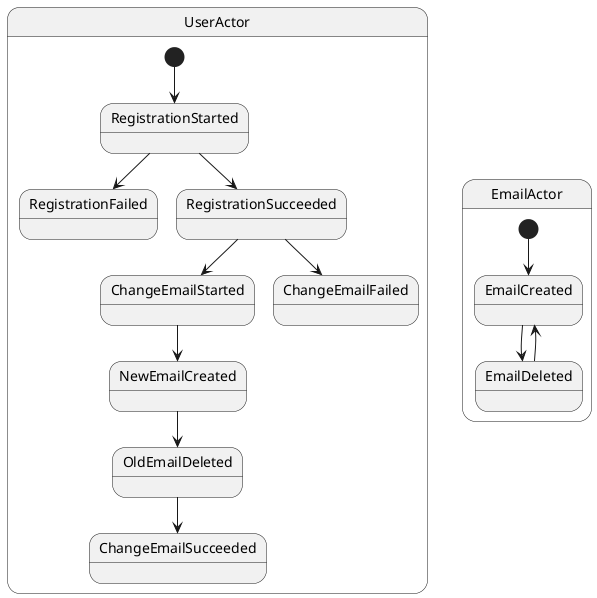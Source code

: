 @startuml

skinparam monochrome true
skinparam style strictuml

state UserActor {
  [*] --> RegistrationStarted
  RegistrationStarted --> RegistrationFailed
  RegistrationStarted --> RegistrationSucceeded
  RegistrationSucceeded --> ChangeEmailStarted
  RegistrationSucceeded --> ChangeEmailFailed
  ChangeEmailStarted --> NewEmailCreated
  NewEmailCreated --> OldEmailDeleted
  OldEmailDeleted --> ChangeEmailSucceeded
}

state EmailActor {
  [*] --> EmailCreated
  EmailCreated --> EmailDeleted
  EmailDeleted --> EmailCreated
}

@enduml
